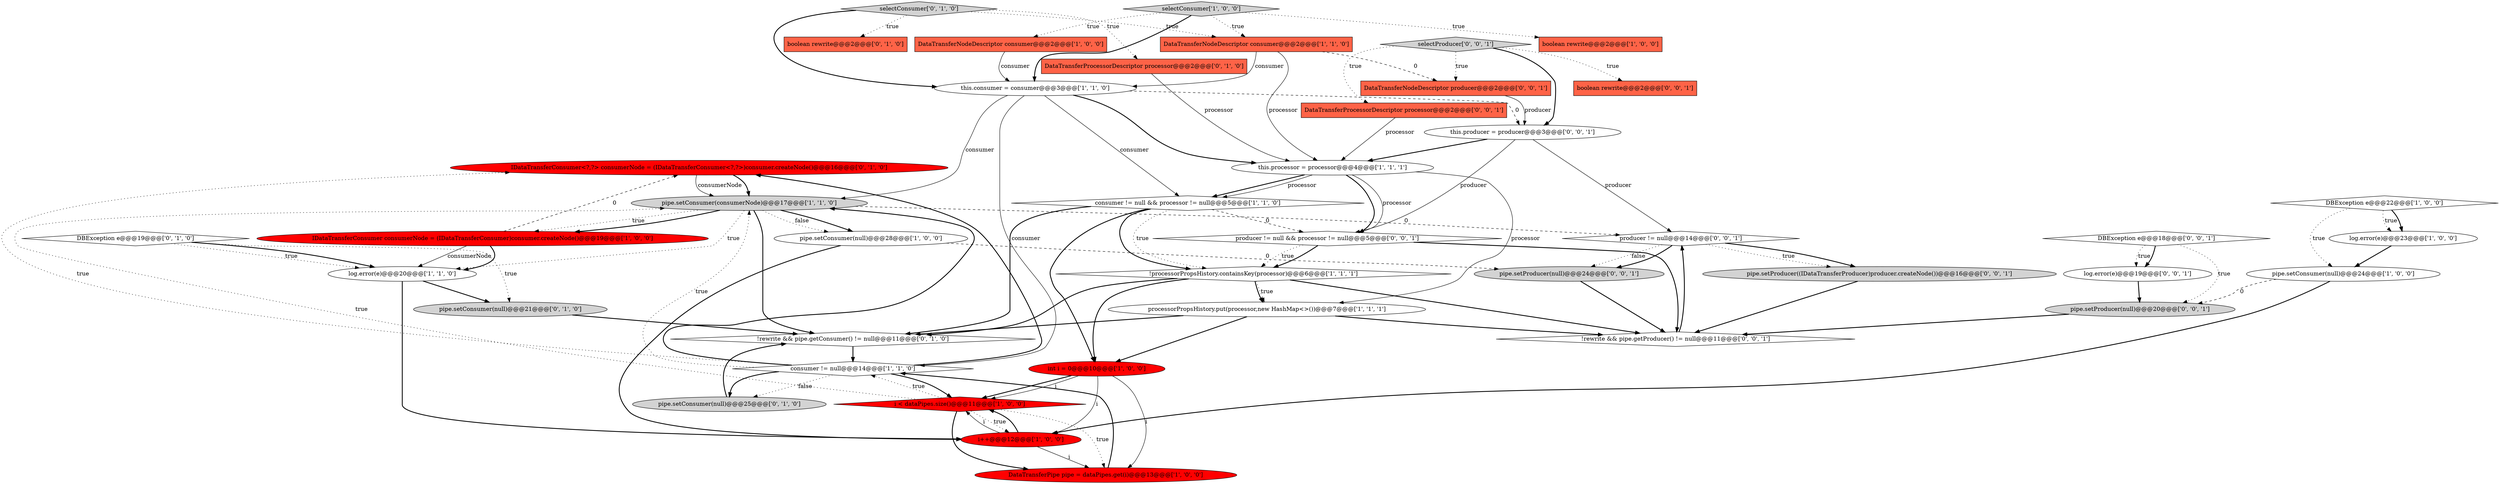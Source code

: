 digraph {
28 [style = filled, label = "IDataTransferConsumer<?,?> consumerNode = (IDataTransferConsumer<?,?>)consumer.createNode()@@@16@@@['0', '1', '0']", fillcolor = red, shape = ellipse image = "AAA1AAABBB2BBB"];
14 [style = filled, label = "i < dataPipes.size()@@@11@@@['1', '0', '0']", fillcolor = red, shape = diamond image = "AAA1AAABBB1BBB"];
16 [style = filled, label = "!processorPropsHistory.containsKey(processor)@@@6@@@['1', '1', '1']", fillcolor = white, shape = diamond image = "AAA0AAABBB1BBB"];
27 [style = filled, label = "selectConsumer['0', '1', '0']", fillcolor = lightgray, shape = diamond image = "AAA0AAABBB2BBB"];
3 [style = filled, label = "consumer != null && processor != null@@@5@@@['1', '1', '0']", fillcolor = white, shape = diamond image = "AAA0AAABBB1BBB"];
13 [style = filled, label = "boolean rewrite@@@2@@@['1', '0', '0']", fillcolor = tomato, shape = box image = "AAA0AAABBB1BBB"];
36 [style = filled, label = "DataTransferProcessorDescriptor processor@@@2@@@['0', '0', '1']", fillcolor = tomato, shape = box image = "AAA0AAABBB3BBB"];
25 [style = filled, label = "pipe.setConsumer(null)@@@21@@@['0', '1', '0']", fillcolor = lightgray, shape = ellipse image = "AAA0AAABBB2BBB"];
23 [style = filled, label = "boolean rewrite@@@2@@@['0', '1', '0']", fillcolor = tomato, shape = box image = "AAA0AAABBB2BBB"];
8 [style = filled, label = "DataTransferNodeDescriptor consumer@@@2@@@['1', '0', '0']", fillcolor = tomato, shape = box image = "AAA0AAABBB1BBB"];
1 [style = filled, label = "pipe.setConsumer(consumerNode)@@@17@@@['1', '1', '0']", fillcolor = lightgray, shape = ellipse image = "AAA0AAABBB1BBB"];
35 [style = filled, label = "producer != null && processor != null@@@5@@@['0', '0', '1']", fillcolor = white, shape = diamond image = "AAA0AAABBB3BBB"];
40 [style = filled, label = "DataTransferNodeDescriptor producer@@@2@@@['0', '0', '1']", fillcolor = tomato, shape = box image = "AAA0AAABBB3BBB"];
24 [style = filled, label = "DBException e@@@19@@@['0', '1', '0']", fillcolor = white, shape = diamond image = "AAA0AAABBB2BBB"];
38 [style = filled, label = "log.error(e)@@@19@@@['0', '0', '1']", fillcolor = white, shape = ellipse image = "AAA0AAABBB3BBB"];
7 [style = filled, label = "selectConsumer['1', '0', '0']", fillcolor = lightgray, shape = diamond image = "AAA0AAABBB1BBB"];
17 [style = filled, label = "pipe.setConsumer(null)@@@24@@@['1', '0', '0']", fillcolor = white, shape = ellipse image = "AAA0AAABBB1BBB"];
34 [style = filled, label = "DBException e@@@18@@@['0', '0', '1']", fillcolor = white, shape = diamond image = "AAA0AAABBB3BBB"];
21 [style = filled, label = "DataTransferProcessorDescriptor processor@@@2@@@['0', '1', '0']", fillcolor = tomato, shape = box image = "AAA0AAABBB2BBB"];
33 [style = filled, label = "pipe.setProducer(null)@@@20@@@['0', '0', '1']", fillcolor = lightgray, shape = ellipse image = "AAA0AAABBB3BBB"];
20 [style = filled, label = "int i = 0@@@10@@@['1', '0', '0']", fillcolor = red, shape = ellipse image = "AAA1AAABBB1BBB"];
30 [style = filled, label = "!rewrite && pipe.getProducer() != null@@@11@@@['0', '0', '1']", fillcolor = white, shape = diamond image = "AAA0AAABBB3BBB"];
15 [style = filled, label = "DataTransferNodeDescriptor consumer@@@2@@@['1', '1', '0']", fillcolor = tomato, shape = box image = "AAA0AAABBB1BBB"];
19 [style = filled, label = "processorPropsHistory.put(processor,new HashMap<>())@@@7@@@['1', '1', '1']", fillcolor = white, shape = ellipse image = "AAA0AAABBB1BBB"];
29 [style = filled, label = "pipe.setProducer((IDataTransferProducer)producer.createNode())@@@16@@@['0', '0', '1']", fillcolor = lightgray, shape = ellipse image = "AAA0AAABBB3BBB"];
32 [style = filled, label = "selectProducer['0', '0', '1']", fillcolor = lightgray, shape = diamond image = "AAA0AAABBB3BBB"];
18 [style = filled, label = "this.processor = processor@@@4@@@['1', '1', '1']", fillcolor = white, shape = ellipse image = "AAA0AAABBB1BBB"];
26 [style = filled, label = "pipe.setConsumer(null)@@@25@@@['0', '1', '0']", fillcolor = lightgray, shape = ellipse image = "AAA0AAABBB2BBB"];
37 [style = filled, label = "producer != null@@@14@@@['0', '0', '1']", fillcolor = white, shape = diamond image = "AAA0AAABBB3BBB"];
0 [style = filled, label = "i++@@@12@@@['1', '0', '0']", fillcolor = red, shape = ellipse image = "AAA1AAABBB1BBB"];
41 [style = filled, label = "this.producer = producer@@@3@@@['0', '0', '1']", fillcolor = white, shape = ellipse image = "AAA0AAABBB3BBB"];
12 [style = filled, label = "DataTransferPipe pipe = dataPipes.get(i)@@@13@@@['1', '0', '0']", fillcolor = red, shape = ellipse image = "AAA1AAABBB1BBB"];
22 [style = filled, label = "!rewrite && pipe.getConsumer() != null@@@11@@@['0', '1', '0']", fillcolor = white, shape = diamond image = "AAA0AAABBB2BBB"];
5 [style = filled, label = "consumer != null@@@14@@@['1', '1', '0']", fillcolor = white, shape = diamond image = "AAA0AAABBB1BBB"];
11 [style = filled, label = "log.error(e)@@@23@@@['1', '0', '0']", fillcolor = white, shape = ellipse image = "AAA0AAABBB1BBB"];
4 [style = filled, label = "DBException e@@@22@@@['1', '0', '0']", fillcolor = white, shape = diamond image = "AAA0AAABBB1BBB"];
9 [style = filled, label = "this.consumer = consumer@@@3@@@['1', '1', '0']", fillcolor = white, shape = ellipse image = "AAA0AAABBB1BBB"];
6 [style = filled, label = "log.error(e)@@@20@@@['1', '1', '0']", fillcolor = white, shape = ellipse image = "AAA0AAABBB1BBB"];
2 [style = filled, label = "pipe.setConsumer(null)@@@28@@@['1', '0', '0']", fillcolor = white, shape = ellipse image = "AAA0AAABBB1BBB"];
39 [style = filled, label = "pipe.setProducer(null)@@@24@@@['0', '0', '1']", fillcolor = lightgray, shape = ellipse image = "AAA0AAABBB3BBB"];
10 [style = filled, label = "IDataTransferConsumer consumerNode = (IDataTransferConsumer)consumer.createNode()@@@19@@@['1', '0', '0']", fillcolor = red, shape = ellipse image = "AAA1AAABBB1BBB"];
31 [style = filled, label = "boolean rewrite@@@2@@@['0', '0', '1']", fillcolor = tomato, shape = box image = "AAA0AAABBB3BBB"];
24->6 [style = dotted, label="true"];
18->3 [style = bold, label=""];
12->5 [style = bold, label=""];
25->22 [style = bold, label=""];
29->30 [style = bold, label=""];
14->0 [style = dotted, label="true"];
24->25 [style = dotted, label="true"];
5->1 [style = dotted, label="true"];
27->9 [style = bold, label=""];
27->23 [style = dotted, label="true"];
10->28 [style = dashed, label="0"];
3->16 [style = bold, label=""];
27->15 [style = dotted, label="true"];
5->28 [style = bold, label=""];
15->40 [style = dashed, label="0"];
26->22 [style = bold, label=""];
35->16 [style = dotted, label="true"];
7->9 [style = bold, label=""];
0->14 [style = bold, label=""];
18->35 [style = bold, label=""];
20->12 [style = solid, label="i"];
1->6 [style = dotted, label="true"];
9->41 [style = dashed, label="0"];
4->17 [style = dotted, label="true"];
36->18 [style = solid, label="processor"];
14->12 [style = dotted, label="true"];
19->20 [style = bold, label=""];
10->6 [style = solid, label="consumerNode"];
7->13 [style = dotted, label="true"];
15->18 [style = solid, label="processor"];
15->9 [style = solid, label="consumer"];
37->29 [style = bold, label=""];
20->14 [style = bold, label=""];
27->21 [style = dotted, label="true"];
32->36 [style = dotted, label="true"];
16->19 [style = bold, label=""];
22->5 [style = bold, label=""];
34->38 [style = dotted, label="true"];
41->35 [style = solid, label="producer"];
5->1 [style = bold, label=""];
2->39 [style = dashed, label="0"];
33->30 [style = bold, label=""];
11->17 [style = bold, label=""];
14->1 [style = dotted, label="true"];
34->38 [style = bold, label=""];
38->33 [style = bold, label=""];
7->8 [style = dotted, label="true"];
16->20 [style = bold, label=""];
19->22 [style = bold, label=""];
18->3 [style = solid, label="processor"];
32->31 [style = dotted, label="true"];
9->1 [style = solid, label="consumer"];
1->37 [style = dashed, label="0"];
18->35 [style = solid, label="processor"];
9->3 [style = solid, label="consumer"];
1->10 [style = dotted, label="true"];
3->35 [style = dashed, label="0"];
20->14 [style = solid, label="i"];
5->26 [style = bold, label=""];
4->11 [style = dotted, label="true"];
17->33 [style = dashed, label="0"];
7->15 [style = dotted, label="true"];
10->6 [style = bold, label=""];
8->9 [style = solid, label="consumer"];
2->0 [style = bold, label=""];
17->0 [style = bold, label=""];
9->18 [style = bold, label=""];
14->5 [style = dotted, label="true"];
16->30 [style = bold, label=""];
34->33 [style = dotted, label="true"];
20->0 [style = solid, label="i"];
37->39 [style = dotted, label="false"];
32->41 [style = bold, label=""];
1->2 [style = bold, label=""];
35->30 [style = bold, label=""];
41->18 [style = bold, label=""];
5->28 [style = dotted, label="true"];
5->26 [style = dotted, label="false"];
37->39 [style = bold, label=""];
9->5 [style = solid, label="consumer"];
16->19 [style = dotted, label="true"];
18->19 [style = solid, label="processor"];
35->16 [style = bold, label=""];
0->12 [style = solid, label="i"];
6->0 [style = bold, label=""];
28->1 [style = bold, label=""];
41->37 [style = solid, label="producer"];
37->29 [style = dotted, label="true"];
5->14 [style = bold, label=""];
30->37 [style = bold, label=""];
32->40 [style = dotted, label="true"];
16->22 [style = bold, label=""];
40->41 [style = solid, label="producer"];
3->22 [style = bold, label=""];
1->2 [style = dotted, label="false"];
1->22 [style = bold, label=""];
39->30 [style = bold, label=""];
0->14 [style = solid, label="i"];
3->20 [style = bold, label=""];
21->18 [style = solid, label="processor"];
14->12 [style = bold, label=""];
4->11 [style = bold, label=""];
24->6 [style = bold, label=""];
1->10 [style = bold, label=""];
28->1 [style = solid, label="consumerNode"];
3->16 [style = dotted, label="true"];
6->25 [style = bold, label=""];
19->30 [style = bold, label=""];
}
